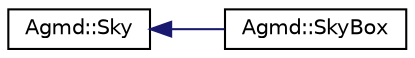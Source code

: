 digraph "Graphical Class Hierarchy"
{
  edge [fontname="Helvetica",fontsize="10",labelfontname="Helvetica",labelfontsize="10"];
  node [fontname="Helvetica",fontsize="10",shape=record];
  rankdir="LR";
  Node1 [label="Agmd::Sky",height=0.2,width=0.4,color="black", fillcolor="white", style="filled",URL="$class_agmd_1_1_sky.html"];
  Node1 -> Node2 [dir="back",color="midnightblue",fontsize="10",style="solid",fontname="Helvetica"];
  Node2 [label="Agmd::SkyBox",height=0.2,width=0.4,color="black", fillcolor="white", style="filled",URL="$class_agmd_1_1_sky_box.html"];
}
